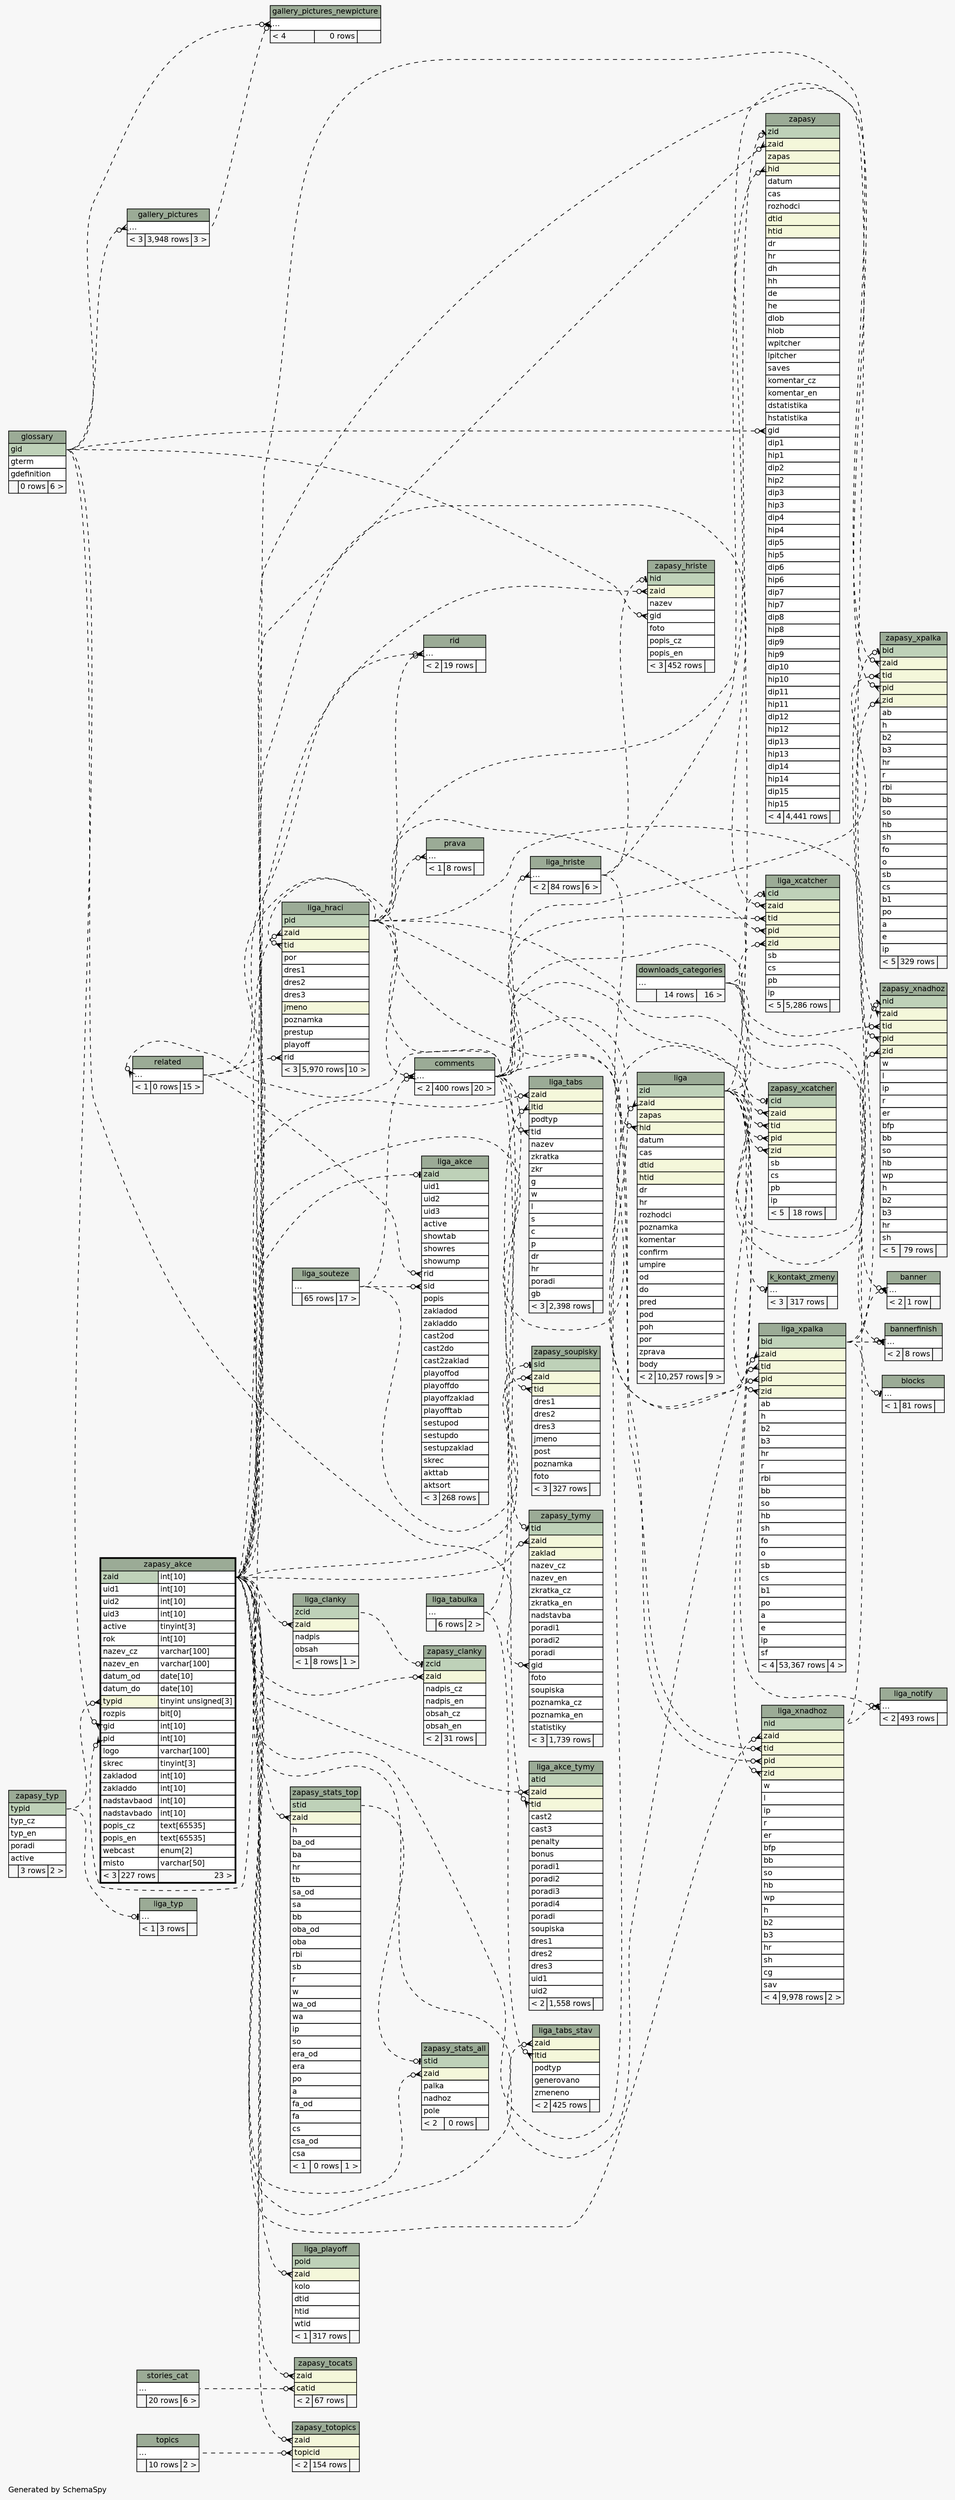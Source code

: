 // dot 2.38.0 on Mac OS X 10.9.4
// SchemaSpy rev 590
digraph "impliedTwoDegreesRelationshipsDiagram" {
  graph [
    rankdir="RL"
    bgcolor="#f7f7f7"
    label="\nGenerated by SchemaSpy"
    labeljust="l"
    nodesep="0.18"
    ranksep="0.46"
    fontname="Helvetica"
    fontsize="11"
  ];
  node [
    fontname="Helvetica"
    fontsize="11"
    shape="plaintext"
  ];
  edge [
    arrowsize="0.8"
  ];
  "banner":"elipses":w -> "liga_xpalka":"bid":e [arrowhead=none dir=back arrowtail=teeodot style=dashed];
  "banner":"elipses":w -> "downloads_categories":"elipses":e [arrowhead=none dir=back arrowtail=crowodot style=dashed];
  "bannerfinish":"elipses":w -> "liga_xpalka":"bid":e [arrowhead=none dir=back arrowtail=teeodot style=dashed];
  "bannerfinish":"elipses":w -> "downloads_categories":"elipses":e [arrowhead=none dir=back arrowtail=crowodot style=dashed];
  "blocks":"elipses":w -> "liga_xpalka":"bid":e [arrowhead=none dir=back arrowtail=teeodot style=dashed];
  "comments":"elipses":w -> "liga_hraci":"pid":e [arrowhead=none dir=back arrowtail=crowodot style=dashed];
  "comments":"elipses":w -> "liga_souteze":"elipses":e [arrowhead=none dir=back arrowtail=crowodot style=dashed];
  "gallery_pictures":"elipses":w -> "glossary":"gid":e [arrowhead=none dir=back arrowtail=crowodot style=dashed];
  "gallery_pictures_newpicture":"elipses":w -> "glossary":"gid":e [arrowhead=none dir=back arrowtail=crowodot style=dashed];
  "gallery_pictures_newpicture":"elipses":w -> "gallery_pictures":"elipses":e [arrowhead=none dir=back arrowtail=teeodot style=dashed];
  "k_kontakt_zmeny":"elipses":w -> "liga":"zid":e [arrowhead=none dir=back arrowtail=teeodot style=dashed];
  "liga":"hid":w -> "liga_hriste":"elipses":e [arrowhead=none dir=back arrowtail=crowodot style=dashed];
  "liga":"zaid":w -> "zapasy_akce":"zaid.type":e [arrowhead=none dir=back arrowtail=crowodot style=dashed];
  "liga_akce":"rid":w -> "related":"elipses":e [arrowhead=none dir=back arrowtail=crowodot style=dashed];
  "liga_akce":"sid":w -> "liga_souteze":"elipses":e [arrowhead=none dir=back arrowtail=crowodot style=dashed];
  "liga_akce":"zaid":w -> "zapasy_akce":"zaid.type":e [arrowhead=none dir=back arrowtail=teeodot style=dashed];
  "liga_akce_tymy":"tid":w -> "comments":"elipses":e [arrowhead=none dir=back arrowtail=crowodot style=dashed];
  "liga_akce_tymy":"zaid":w -> "zapasy_akce":"zaid.type":e [arrowhead=none dir=back arrowtail=crowodot style=dashed];
  "liga_clanky":"zaid":w -> "zapasy_akce":"zaid.type":e [arrowhead=none dir=back arrowtail=crowodot style=dashed];
  "liga_hraci":"rid":w -> "related":"elipses":e [arrowhead=none dir=back arrowtail=crowodot style=dashed];
  "liga_hraci":"tid":w -> "comments":"elipses":e [arrowhead=none dir=back arrowtail=crowodot style=dashed];
  "liga_hraci":"zaid":w -> "zapasy_akce":"zaid.type":e [arrowhead=none dir=back arrowtail=crowodot style=dashed];
  "liga_hriste":"elipses":w -> "comments":"elipses":e [arrowhead=none dir=back arrowtail=crowodot style=dashed];
  "liga_notify":"elipses":w -> "liga_xnadhoz":"nid":e [arrowhead=none dir=back arrowtail=teeodot style=dashed];
  "liga_notify":"elipses":w -> "liga":"zid":e [arrowhead=none dir=back arrowtail=crowodot style=dashed];
  "liga_playoff":"zaid":w -> "zapasy_akce":"zaid.type":e [arrowhead=none dir=back arrowtail=crowodot style=dashed];
  "liga_tabs":"ltid":w -> "liga_tabulka":"elipses":e [arrowhead=none dir=back arrowtail=crowodot style=dashed];
  "liga_tabs":"tid":w -> "comments":"elipses":e [arrowhead=none dir=back arrowtail=crowodot style=dashed];
  "liga_tabs":"zaid":w -> "zapasy_akce":"zaid.type":e [arrowhead=none dir=back arrowtail=crowodot style=dashed];
  "liga_tabs_stav":"ltid":w -> "liga_tabulka":"elipses":e [arrowhead=none dir=back arrowtail=crowodot style=dashed];
  "liga_tabs_stav":"zaid":w -> "zapasy_akce":"zaid.type":e [arrowhead=none dir=back arrowtail=crowodot style=dashed];
  "liga_typ":"elipses":w -> "zapasy_typ":"typid":e [arrowhead=none dir=back arrowtail=teeodot style=dashed];
  "liga_xcatcher":"cid":w -> "downloads_categories":"elipses":e [arrowhead=none dir=back arrowtail=teeodot style=dashed];
  "liga_xcatcher":"pid":w -> "liga_hraci":"pid":e [arrowhead=none dir=back arrowtail=crowodot style=dashed];
  "liga_xcatcher":"tid":w -> "comments":"elipses":e [arrowhead=none dir=back arrowtail=crowodot style=dashed];
  "liga_xcatcher":"zaid":w -> "zapasy_akce":"zaid.type":e [arrowhead=none dir=back arrowtail=crowodot style=dashed];
  "liga_xcatcher":"zid":w -> "liga":"zid":e [arrowhead=none dir=back arrowtail=crowodot style=dashed];
  "liga_xnadhoz":"pid":w -> "liga_hraci":"pid":e [arrowhead=none dir=back arrowtail=crowodot style=dashed];
  "liga_xnadhoz":"tid":w -> "comments":"elipses":e [arrowhead=none dir=back arrowtail=crowodot style=dashed];
  "liga_xnadhoz":"zaid":w -> "zapasy_akce":"zaid.type":e [arrowhead=none dir=back arrowtail=crowodot style=dashed];
  "liga_xnadhoz":"zid":w -> "liga":"zid":e [arrowhead=none dir=back arrowtail=crowodot style=dashed];
  "liga_xpalka":"pid":w -> "liga_hraci":"pid":e [arrowhead=none dir=back arrowtail=crowodot style=dashed];
  "liga_xpalka":"tid":w -> "comments":"elipses":e [arrowhead=none dir=back arrowtail=crowodot style=dashed];
  "liga_xpalka":"zaid":w -> "zapasy_akce":"zaid.type":e [arrowhead=none dir=back arrowtail=crowodot style=dashed];
  "liga_xpalka":"zid":w -> "liga":"zid":e [arrowhead=none dir=back arrowtail=crowodot style=dashed];
  "prava":"elipses":w -> "liga_hraci":"pid":e [arrowhead=none dir=back arrowtail=crowodot style=dashed];
  "related":"elipses":w -> "comments":"elipses":e [arrowhead=none dir=back arrowtail=crowodot style=dashed];
  "rid":"elipses":w -> "liga_hraci":"pid":e [arrowhead=none dir=back arrowtail=crowodot style=dashed];
  "rid":"elipses":w -> "related":"elipses":e [arrowhead=none dir=back arrowtail=crowodot style=dashed];
  "zapasy":"gid":w -> "glossary":"gid":e [arrowhead=none dir=back arrowtail=crowodot style=dashed];
  "zapasy":"hid":w -> "liga_hriste":"elipses":e [arrowhead=none dir=back arrowtail=crowodot style=dashed];
  "zapasy":"zaid":w -> "zapasy_akce":"zaid.type":e [arrowhead=none dir=back arrowtail=crowodot style=dashed];
  "zapasy":"zid":w -> "liga":"zid":e [arrowhead=none dir=back arrowtail=teeodot style=dashed];
  "zapasy_akce":"gid":w -> "glossary":"gid":e [arrowhead=none dir=back arrowtail=crowodot style=dashed];
  "zapasy_akce":"pid":w -> "liga_hraci":"pid":e [arrowhead=none dir=back arrowtail=crowodot style=dashed];
  "zapasy_akce":"typid":w -> "zapasy_typ":"typid":e [arrowhead=none dir=back arrowtail=crowodot style=dashed];
  "zapasy_clanky":"zaid":w -> "zapasy_akce":"zaid.type":e [arrowhead=none dir=back arrowtail=crowodot style=dashed];
  "zapasy_clanky":"zcid":w -> "liga_clanky":"zcid":e [arrowhead=none dir=back arrowtail=teeodot style=dashed];
  "zapasy_hriste":"gid":w -> "glossary":"gid":e [arrowhead=none dir=back arrowtail=crowodot style=dashed];
  "zapasy_hriste":"hid":w -> "liga_hriste":"elipses":e [arrowhead=none dir=back arrowtail=teeodot style=dashed];
  "zapasy_hriste":"zaid":w -> "zapasy_akce":"zaid.type":e [arrowhead=none dir=back arrowtail=crowodot style=dashed];
  "zapasy_soupisky":"sid":w -> "liga_souteze":"elipses":e [arrowhead=none dir=back arrowtail=teeodot style=dashed];
  "zapasy_soupisky":"tid":w -> "comments":"elipses":e [arrowhead=none dir=back arrowtail=crowodot style=dashed];
  "zapasy_soupisky":"zaid":w -> "zapasy_akce":"zaid.type":e [arrowhead=none dir=back arrowtail=crowodot style=dashed];
  "zapasy_stats_all":"stid":w -> "zapasy_stats_top":"stid":e [arrowhead=none dir=back arrowtail=teeodot style=dashed];
  "zapasy_stats_all":"zaid":w -> "zapasy_akce":"zaid.type":e [arrowhead=none dir=back arrowtail=crowodot style=dashed];
  "zapasy_stats_top":"zaid":w -> "zapasy_akce":"zaid.type":e [arrowhead=none dir=back arrowtail=crowodot style=dashed];
  "zapasy_tocats":"catid":w -> "stories_cat":"elipses":e [arrowhead=none dir=back arrowtail=crowodot style=dashed];
  "zapasy_tocats":"zaid":w -> "zapasy_akce":"zaid.type":e [arrowhead=none dir=back arrowtail=crowodot style=dashed];
  "zapasy_totopics":"topicid":w -> "topics":"elipses":e [arrowhead=none dir=back arrowtail=crowodot style=dashed];
  "zapasy_totopics":"zaid":w -> "zapasy_akce":"zaid.type":e [arrowhead=none dir=back arrowtail=crowodot style=dashed];
  "zapasy_tymy":"gid":w -> "glossary":"gid":e [arrowhead=none dir=back arrowtail=crowodot style=dashed];
  "zapasy_tymy":"tid":w -> "comments":"elipses":e [arrowhead=none dir=back arrowtail=teeodot style=dashed];
  "zapasy_tymy":"zaid":w -> "zapasy_akce":"zaid.type":e [arrowhead=none dir=back arrowtail=crowodot style=dashed];
  "zapasy_xcatcher":"cid":w -> "downloads_categories":"elipses":e [arrowhead=none dir=back arrowtail=teeodot style=dashed];
  "zapasy_xcatcher":"pid":w -> "liga_hraci":"pid":e [arrowhead=none dir=back arrowtail=crowodot style=dashed];
  "zapasy_xcatcher":"tid":w -> "comments":"elipses":e [arrowhead=none dir=back arrowtail=crowodot style=dashed];
  "zapasy_xcatcher":"zaid":w -> "zapasy_akce":"zaid.type":e [arrowhead=none dir=back arrowtail=crowodot style=dashed];
  "zapasy_xcatcher":"zid":w -> "liga":"zid":e [arrowhead=none dir=back arrowtail=crowodot style=dashed];
  "zapasy_xnadhoz":"nid":w -> "liga_xnadhoz":"nid":e [arrowhead=none dir=back arrowtail=teeodot style=dashed];
  "zapasy_xnadhoz":"pid":w -> "liga_hraci":"pid":e [arrowhead=none dir=back arrowtail=crowodot style=dashed];
  "zapasy_xnadhoz":"tid":w -> "comments":"elipses":e [arrowhead=none dir=back arrowtail=crowodot style=dashed];
  "zapasy_xnadhoz":"zaid":w -> "zapasy_akce":"zaid.type":e [arrowhead=none dir=back arrowtail=crowodot style=dashed];
  "zapasy_xnadhoz":"zid":w -> "liga":"zid":e [arrowhead=none dir=back arrowtail=crowodot style=dashed];
  "zapasy_xpalka":"bid":w -> "liga_xpalka":"bid":e [arrowhead=none dir=back arrowtail=teeodot style=dashed];
  "zapasy_xpalka":"pid":w -> "liga_hraci":"pid":e [arrowhead=none dir=back arrowtail=crowodot style=dashed];
  "zapasy_xpalka":"tid":w -> "comments":"elipses":e [arrowhead=none dir=back arrowtail=crowodot style=dashed];
  "zapasy_xpalka":"zaid":w -> "zapasy_akce":"zaid.type":e [arrowhead=none dir=back arrowtail=crowodot style=dashed];
  "zapasy_xpalka":"zid":w -> "liga":"zid":e [arrowhead=none dir=back arrowtail=crowodot style=dashed];
  "banner" [
    label=<
    <TABLE BORDER="0" CELLBORDER="1" CELLSPACING="0" BGCOLOR="#ffffff">
      <TR><TD COLSPAN="3" BGCOLOR="#9bab96" ALIGN="CENTER">banner</TD></TR>
      <TR><TD PORT="elipses" COLSPAN="3" ALIGN="LEFT">...</TD></TR>
      <TR><TD ALIGN="LEFT" BGCOLOR="#f7f7f7">&lt; 2</TD><TD ALIGN="RIGHT" BGCOLOR="#f7f7f7">1 row</TD><TD ALIGN="RIGHT" BGCOLOR="#f7f7f7">  </TD></TR>
    </TABLE>>
    URL="banner.html"
    tooltip="banner"
  ];
  "bannerfinish" [
    label=<
    <TABLE BORDER="0" CELLBORDER="1" CELLSPACING="0" BGCOLOR="#ffffff">
      <TR><TD COLSPAN="3" BGCOLOR="#9bab96" ALIGN="CENTER">bannerfinish</TD></TR>
      <TR><TD PORT="elipses" COLSPAN="3" ALIGN="LEFT">...</TD></TR>
      <TR><TD ALIGN="LEFT" BGCOLOR="#f7f7f7">&lt; 2</TD><TD ALIGN="RIGHT" BGCOLOR="#f7f7f7">8 rows</TD><TD ALIGN="RIGHT" BGCOLOR="#f7f7f7">  </TD></TR>
    </TABLE>>
    URL="bannerfinish.html"
    tooltip="bannerfinish"
  ];
  "blocks" [
    label=<
    <TABLE BORDER="0" CELLBORDER="1" CELLSPACING="0" BGCOLOR="#ffffff">
      <TR><TD COLSPAN="3" BGCOLOR="#9bab96" ALIGN="CENTER">blocks</TD></TR>
      <TR><TD PORT="elipses" COLSPAN="3" ALIGN="LEFT">...</TD></TR>
      <TR><TD ALIGN="LEFT" BGCOLOR="#f7f7f7">&lt; 1</TD><TD ALIGN="RIGHT" BGCOLOR="#f7f7f7">81 rows</TD><TD ALIGN="RIGHT" BGCOLOR="#f7f7f7">  </TD></TR>
    </TABLE>>
    URL="blocks.html"
    tooltip="blocks"
  ];
  "comments" [
    label=<
    <TABLE BORDER="0" CELLBORDER="1" CELLSPACING="0" BGCOLOR="#ffffff">
      <TR><TD COLSPAN="3" BGCOLOR="#9bab96" ALIGN="CENTER">comments</TD></TR>
      <TR><TD PORT="elipses" COLSPAN="3" ALIGN="LEFT">...</TD></TR>
      <TR><TD ALIGN="LEFT" BGCOLOR="#f7f7f7">&lt; 2</TD><TD ALIGN="RIGHT" BGCOLOR="#f7f7f7">400 rows</TD><TD ALIGN="RIGHT" BGCOLOR="#f7f7f7">20 &gt;</TD></TR>
    </TABLE>>
    URL="comments.html"
    tooltip="comments"
  ];
  "downloads_categories" [
    label=<
    <TABLE BORDER="0" CELLBORDER="1" CELLSPACING="0" BGCOLOR="#ffffff">
      <TR><TD COLSPAN="3" BGCOLOR="#9bab96" ALIGN="CENTER">downloads_categories</TD></TR>
      <TR><TD PORT="elipses" COLSPAN="3" ALIGN="LEFT">...</TD></TR>
      <TR><TD ALIGN="LEFT" BGCOLOR="#f7f7f7">  </TD><TD ALIGN="RIGHT" BGCOLOR="#f7f7f7">14 rows</TD><TD ALIGN="RIGHT" BGCOLOR="#f7f7f7">16 &gt;</TD></TR>
    </TABLE>>
    URL="downloads_categories.html"
    tooltip="downloads_categories"
  ];
  "gallery_pictures" [
    label=<
    <TABLE BORDER="0" CELLBORDER="1" CELLSPACING="0" BGCOLOR="#ffffff">
      <TR><TD COLSPAN="3" BGCOLOR="#9bab96" ALIGN="CENTER">gallery_pictures</TD></TR>
      <TR><TD PORT="elipses" COLSPAN="3" ALIGN="LEFT">...</TD></TR>
      <TR><TD ALIGN="LEFT" BGCOLOR="#f7f7f7">&lt; 3</TD><TD ALIGN="RIGHT" BGCOLOR="#f7f7f7">3,948 rows</TD><TD ALIGN="RIGHT" BGCOLOR="#f7f7f7">3 &gt;</TD></TR>
    </TABLE>>
    URL="gallery_pictures.html"
    tooltip="gallery_pictures"
  ];
  "gallery_pictures_newpicture" [
    label=<
    <TABLE BORDER="0" CELLBORDER="1" CELLSPACING="0" BGCOLOR="#ffffff">
      <TR><TD COLSPAN="3" BGCOLOR="#9bab96" ALIGN="CENTER">gallery_pictures_newpicture</TD></TR>
      <TR><TD PORT="elipses" COLSPAN="3" ALIGN="LEFT">...</TD></TR>
      <TR><TD ALIGN="LEFT" BGCOLOR="#f7f7f7">&lt; 4</TD><TD ALIGN="RIGHT" BGCOLOR="#f7f7f7">0 rows</TD><TD ALIGN="RIGHT" BGCOLOR="#f7f7f7">  </TD></TR>
    </TABLE>>
    URL="gallery_pictures_newpicture.html"
    tooltip="gallery_pictures_newpicture"
  ];
  "glossary" [
    label=<
    <TABLE BORDER="0" CELLBORDER="1" CELLSPACING="0" BGCOLOR="#ffffff">
      <TR><TD COLSPAN="3" BGCOLOR="#9bab96" ALIGN="CENTER">glossary</TD></TR>
      <TR><TD PORT="gid" COLSPAN="3" BGCOLOR="#bed1b8" ALIGN="LEFT">gid</TD></TR>
      <TR><TD PORT="gterm" COLSPAN="3" ALIGN="LEFT">gterm</TD></TR>
      <TR><TD PORT="gdefinition" COLSPAN="3" ALIGN="LEFT">gdefinition</TD></TR>
      <TR><TD ALIGN="LEFT" BGCOLOR="#f7f7f7">  </TD><TD ALIGN="RIGHT" BGCOLOR="#f7f7f7">0 rows</TD><TD ALIGN="RIGHT" BGCOLOR="#f7f7f7">6 &gt;</TD></TR>
    </TABLE>>
    URL="glossary.html"
    tooltip="glossary"
  ];
  "k_kontakt_zmeny" [
    label=<
    <TABLE BORDER="0" CELLBORDER="1" CELLSPACING="0" BGCOLOR="#ffffff">
      <TR><TD COLSPAN="3" BGCOLOR="#9bab96" ALIGN="CENTER">k_kontakt_zmeny</TD></TR>
      <TR><TD PORT="elipses" COLSPAN="3" ALIGN="LEFT">...</TD></TR>
      <TR><TD ALIGN="LEFT" BGCOLOR="#f7f7f7">&lt; 3</TD><TD ALIGN="RIGHT" BGCOLOR="#f7f7f7">317 rows</TD><TD ALIGN="RIGHT" BGCOLOR="#f7f7f7">  </TD></TR>
    </TABLE>>
    URL="k_kontakt_zmeny.html"
    tooltip="k_kontakt_zmeny"
  ];
  "liga" [
    label=<
    <TABLE BORDER="0" CELLBORDER="1" CELLSPACING="0" BGCOLOR="#ffffff">
      <TR><TD COLSPAN="3" BGCOLOR="#9bab96" ALIGN="CENTER">liga</TD></TR>
      <TR><TD PORT="zid" COLSPAN="3" BGCOLOR="#bed1b8" ALIGN="LEFT">zid</TD></TR>
      <TR><TD PORT="zaid" COLSPAN="3" BGCOLOR="#f4f7da" ALIGN="LEFT">zaid</TD></TR>
      <TR><TD PORT="zapas" COLSPAN="3" BGCOLOR="#f4f7da" ALIGN="LEFT">zapas</TD></TR>
      <TR><TD PORT="hid" COLSPAN="3" BGCOLOR="#f4f7da" ALIGN="LEFT">hid</TD></TR>
      <TR><TD PORT="datum" COLSPAN="3" ALIGN="LEFT">datum</TD></TR>
      <TR><TD PORT="cas" COLSPAN="3" ALIGN="LEFT">cas</TD></TR>
      <TR><TD PORT="dtid" COLSPAN="3" BGCOLOR="#f4f7da" ALIGN="LEFT">dtid</TD></TR>
      <TR><TD PORT="htid" COLSPAN="3" BGCOLOR="#f4f7da" ALIGN="LEFT">htid</TD></TR>
      <TR><TD PORT="dr" COLSPAN="3" ALIGN="LEFT">dr</TD></TR>
      <TR><TD PORT="hr" COLSPAN="3" ALIGN="LEFT">hr</TD></TR>
      <TR><TD PORT="rozhodci" COLSPAN="3" ALIGN="LEFT">rozhodci</TD></TR>
      <TR><TD PORT="poznamka" COLSPAN="3" ALIGN="LEFT">poznamka</TD></TR>
      <TR><TD PORT="komentar" COLSPAN="3" ALIGN="LEFT">komentar</TD></TR>
      <TR><TD PORT="confirm" COLSPAN="3" ALIGN="LEFT">confirm</TD></TR>
      <TR><TD PORT="umpire" COLSPAN="3" ALIGN="LEFT">umpire</TD></TR>
      <TR><TD PORT="od" COLSPAN="3" ALIGN="LEFT">od</TD></TR>
      <TR><TD PORT="do" COLSPAN="3" ALIGN="LEFT">do</TD></TR>
      <TR><TD PORT="pred" COLSPAN="3" ALIGN="LEFT">pred</TD></TR>
      <TR><TD PORT="pod" COLSPAN="3" ALIGN="LEFT">pod</TD></TR>
      <TR><TD PORT="poh" COLSPAN="3" ALIGN="LEFT">poh</TD></TR>
      <TR><TD PORT="por" COLSPAN="3" ALIGN="LEFT">por</TD></TR>
      <TR><TD PORT="zprava" COLSPAN="3" ALIGN="LEFT">zprava</TD></TR>
      <TR><TD PORT="body" COLSPAN="3" ALIGN="LEFT">body</TD></TR>
      <TR><TD ALIGN="LEFT" BGCOLOR="#f7f7f7">&lt; 2</TD><TD ALIGN="RIGHT" BGCOLOR="#f7f7f7">10,257 rows</TD><TD ALIGN="RIGHT" BGCOLOR="#f7f7f7">9 &gt;</TD></TR>
    </TABLE>>
    URL="liga.html"
    tooltip="liga"
  ];
  "liga_akce" [
    label=<
    <TABLE BORDER="0" CELLBORDER="1" CELLSPACING="0" BGCOLOR="#ffffff">
      <TR><TD COLSPAN="3" BGCOLOR="#9bab96" ALIGN="CENTER">liga_akce</TD></TR>
      <TR><TD PORT="zaid" COLSPAN="3" BGCOLOR="#bed1b8" ALIGN="LEFT">zaid</TD></TR>
      <TR><TD PORT="uid1" COLSPAN="3" ALIGN="LEFT">uid1</TD></TR>
      <TR><TD PORT="uid2" COLSPAN="3" ALIGN="LEFT">uid2</TD></TR>
      <TR><TD PORT="uid3" COLSPAN="3" ALIGN="LEFT">uid3</TD></TR>
      <TR><TD PORT="active" COLSPAN="3" ALIGN="LEFT">active</TD></TR>
      <TR><TD PORT="showtab" COLSPAN="3" ALIGN="LEFT">showtab</TD></TR>
      <TR><TD PORT="showres" COLSPAN="3" ALIGN="LEFT">showres</TD></TR>
      <TR><TD PORT="showump" COLSPAN="3" ALIGN="LEFT">showump</TD></TR>
      <TR><TD PORT="rid" COLSPAN="3" ALIGN="LEFT">rid</TD></TR>
      <TR><TD PORT="sid" COLSPAN="3" ALIGN="LEFT">sid</TD></TR>
      <TR><TD PORT="popis" COLSPAN="3" ALIGN="LEFT">popis</TD></TR>
      <TR><TD PORT="zakladod" COLSPAN="3" ALIGN="LEFT">zakladod</TD></TR>
      <TR><TD PORT="zakladdo" COLSPAN="3" ALIGN="LEFT">zakladdo</TD></TR>
      <TR><TD PORT="cast2od" COLSPAN="3" ALIGN="LEFT">cast2od</TD></TR>
      <TR><TD PORT="cast2do" COLSPAN="3" ALIGN="LEFT">cast2do</TD></TR>
      <TR><TD PORT="cast2zaklad" COLSPAN="3" ALIGN="LEFT">cast2zaklad</TD></TR>
      <TR><TD PORT="playoffod" COLSPAN="3" ALIGN="LEFT">playoffod</TD></TR>
      <TR><TD PORT="playoffdo" COLSPAN="3" ALIGN="LEFT">playoffdo</TD></TR>
      <TR><TD PORT="playoffzaklad" COLSPAN="3" ALIGN="LEFT">playoffzaklad</TD></TR>
      <TR><TD PORT="playofftab" COLSPAN="3" ALIGN="LEFT">playofftab</TD></TR>
      <TR><TD PORT="sestupod" COLSPAN="3" ALIGN="LEFT">sestupod</TD></TR>
      <TR><TD PORT="sestupdo" COLSPAN="3" ALIGN="LEFT">sestupdo</TD></TR>
      <TR><TD PORT="sestupzaklad" COLSPAN="3" ALIGN="LEFT">sestupzaklad</TD></TR>
      <TR><TD PORT="skrec" COLSPAN="3" ALIGN="LEFT">skrec</TD></TR>
      <TR><TD PORT="akttab" COLSPAN="3" ALIGN="LEFT">akttab</TD></TR>
      <TR><TD PORT="aktsort" COLSPAN="3" ALIGN="LEFT">aktsort</TD></TR>
      <TR><TD ALIGN="LEFT" BGCOLOR="#f7f7f7">&lt; 3</TD><TD ALIGN="RIGHT" BGCOLOR="#f7f7f7">268 rows</TD><TD ALIGN="RIGHT" BGCOLOR="#f7f7f7">  </TD></TR>
    </TABLE>>
    URL="liga_akce.html"
    tooltip="liga_akce"
  ];
  "liga_akce_tymy" [
    label=<
    <TABLE BORDER="0" CELLBORDER="1" CELLSPACING="0" BGCOLOR="#ffffff">
      <TR><TD COLSPAN="3" BGCOLOR="#9bab96" ALIGN="CENTER">liga_akce_tymy</TD></TR>
      <TR><TD PORT="atid" COLSPAN="3" BGCOLOR="#bed1b8" ALIGN="LEFT">atid</TD></TR>
      <TR><TD PORT="zaid" COLSPAN="3" BGCOLOR="#f4f7da" ALIGN="LEFT">zaid</TD></TR>
      <TR><TD PORT="tid" COLSPAN="3" BGCOLOR="#f4f7da" ALIGN="LEFT">tid</TD></TR>
      <TR><TD PORT="cast2" COLSPAN="3" ALIGN="LEFT">cast2</TD></TR>
      <TR><TD PORT="cast3" COLSPAN="3" ALIGN="LEFT">cast3</TD></TR>
      <TR><TD PORT="penalty" COLSPAN="3" ALIGN="LEFT">penalty</TD></TR>
      <TR><TD PORT="bonus" COLSPAN="3" ALIGN="LEFT">bonus</TD></TR>
      <TR><TD PORT="poradi1" COLSPAN="3" ALIGN="LEFT">poradi1</TD></TR>
      <TR><TD PORT="poradi2" COLSPAN="3" ALIGN="LEFT">poradi2</TD></TR>
      <TR><TD PORT="poradi3" COLSPAN="3" ALIGN="LEFT">poradi3</TD></TR>
      <TR><TD PORT="poradi4" COLSPAN="3" ALIGN="LEFT">poradi4</TD></TR>
      <TR><TD PORT="poradi" COLSPAN="3" ALIGN="LEFT">poradi</TD></TR>
      <TR><TD PORT="soupiska" COLSPAN="3" ALIGN="LEFT">soupiska</TD></TR>
      <TR><TD PORT="dres1" COLSPAN="3" ALIGN="LEFT">dres1</TD></TR>
      <TR><TD PORT="dres2" COLSPAN="3" ALIGN="LEFT">dres2</TD></TR>
      <TR><TD PORT="dres3" COLSPAN="3" ALIGN="LEFT">dres3</TD></TR>
      <TR><TD PORT="uid1" COLSPAN="3" ALIGN="LEFT">uid1</TD></TR>
      <TR><TD PORT="uid2" COLSPAN="3" ALIGN="LEFT">uid2</TD></TR>
      <TR><TD ALIGN="LEFT" BGCOLOR="#f7f7f7">&lt; 2</TD><TD ALIGN="RIGHT" BGCOLOR="#f7f7f7">1,558 rows</TD><TD ALIGN="RIGHT" BGCOLOR="#f7f7f7">  </TD></TR>
    </TABLE>>
    URL="liga_akce_tymy.html"
    tooltip="liga_akce_tymy"
  ];
  "liga_clanky" [
    label=<
    <TABLE BORDER="0" CELLBORDER="1" CELLSPACING="0" BGCOLOR="#ffffff">
      <TR><TD COLSPAN="3" BGCOLOR="#9bab96" ALIGN="CENTER">liga_clanky</TD></TR>
      <TR><TD PORT="zcid" COLSPAN="3" BGCOLOR="#bed1b8" ALIGN="LEFT">zcid</TD></TR>
      <TR><TD PORT="zaid" COLSPAN="3" BGCOLOR="#f4f7da" ALIGN="LEFT">zaid</TD></TR>
      <TR><TD PORT="nadpis" COLSPAN="3" ALIGN="LEFT">nadpis</TD></TR>
      <TR><TD PORT="obsah" COLSPAN="3" ALIGN="LEFT">obsah</TD></TR>
      <TR><TD ALIGN="LEFT" BGCOLOR="#f7f7f7">&lt; 1</TD><TD ALIGN="RIGHT" BGCOLOR="#f7f7f7">8 rows</TD><TD ALIGN="RIGHT" BGCOLOR="#f7f7f7">1 &gt;</TD></TR>
    </TABLE>>
    URL="liga_clanky.html"
    tooltip="liga_clanky"
  ];
  "liga_hraci" [
    label=<
    <TABLE BORDER="0" CELLBORDER="1" CELLSPACING="0" BGCOLOR="#ffffff">
      <TR><TD COLSPAN="3" BGCOLOR="#9bab96" ALIGN="CENTER">liga_hraci</TD></TR>
      <TR><TD PORT="pid" COLSPAN="3" BGCOLOR="#bed1b8" ALIGN="LEFT">pid</TD></TR>
      <TR><TD PORT="zaid" COLSPAN="3" BGCOLOR="#f4f7da" ALIGN="LEFT">zaid</TD></TR>
      <TR><TD PORT="tid" COLSPAN="3" BGCOLOR="#f4f7da" ALIGN="LEFT">tid</TD></TR>
      <TR><TD PORT="por" COLSPAN="3" ALIGN="LEFT">por</TD></TR>
      <TR><TD PORT="dres1" COLSPAN="3" ALIGN="LEFT">dres1</TD></TR>
      <TR><TD PORT="dres2" COLSPAN="3" ALIGN="LEFT">dres2</TD></TR>
      <TR><TD PORT="dres3" COLSPAN="3" ALIGN="LEFT">dres3</TD></TR>
      <TR><TD PORT="jmeno" COLSPAN="3" BGCOLOR="#f4f7da" ALIGN="LEFT">jmeno</TD></TR>
      <TR><TD PORT="poznamka" COLSPAN="3" ALIGN="LEFT">poznamka</TD></TR>
      <TR><TD PORT="prestup" COLSPAN="3" ALIGN="LEFT">prestup</TD></TR>
      <TR><TD PORT="playoff" COLSPAN="3" ALIGN="LEFT">playoff</TD></TR>
      <TR><TD PORT="rid" COLSPAN="3" ALIGN="LEFT">rid</TD></TR>
      <TR><TD ALIGN="LEFT" BGCOLOR="#f7f7f7">&lt; 3</TD><TD ALIGN="RIGHT" BGCOLOR="#f7f7f7">5,970 rows</TD><TD ALIGN="RIGHT" BGCOLOR="#f7f7f7">10 &gt;</TD></TR>
    </TABLE>>
    URL="liga_hraci.html"
    tooltip="liga_hraci"
  ];
  "liga_hriste" [
    label=<
    <TABLE BORDER="0" CELLBORDER="1" CELLSPACING="0" BGCOLOR="#ffffff">
      <TR><TD COLSPAN="3" BGCOLOR="#9bab96" ALIGN="CENTER">liga_hriste</TD></TR>
      <TR><TD PORT="elipses" COLSPAN="3" ALIGN="LEFT">...</TD></TR>
      <TR><TD ALIGN="LEFT" BGCOLOR="#f7f7f7">&lt; 2</TD><TD ALIGN="RIGHT" BGCOLOR="#f7f7f7">84 rows</TD><TD ALIGN="RIGHT" BGCOLOR="#f7f7f7">6 &gt;</TD></TR>
    </TABLE>>
    URL="liga_hriste.html"
    tooltip="liga_hriste"
  ];
  "liga_notify" [
    label=<
    <TABLE BORDER="0" CELLBORDER="1" CELLSPACING="0" BGCOLOR="#ffffff">
      <TR><TD COLSPAN="3" BGCOLOR="#9bab96" ALIGN="CENTER">liga_notify</TD></TR>
      <TR><TD PORT="elipses" COLSPAN="3" ALIGN="LEFT">...</TD></TR>
      <TR><TD ALIGN="LEFT" BGCOLOR="#f7f7f7">&lt; 2</TD><TD ALIGN="RIGHT" BGCOLOR="#f7f7f7">493 rows</TD><TD ALIGN="RIGHT" BGCOLOR="#f7f7f7">  </TD></TR>
    </TABLE>>
    URL="liga_notify.html"
    tooltip="liga_notify"
  ];
  "liga_playoff" [
    label=<
    <TABLE BORDER="0" CELLBORDER="1" CELLSPACING="0" BGCOLOR="#ffffff">
      <TR><TD COLSPAN="3" BGCOLOR="#9bab96" ALIGN="CENTER">liga_playoff</TD></TR>
      <TR><TD PORT="poid" COLSPAN="3" BGCOLOR="#bed1b8" ALIGN="LEFT">poid</TD></TR>
      <TR><TD PORT="zaid" COLSPAN="3" BGCOLOR="#f4f7da" ALIGN="LEFT">zaid</TD></TR>
      <TR><TD PORT="kolo" COLSPAN="3" ALIGN="LEFT">kolo</TD></TR>
      <TR><TD PORT="dtid" COLSPAN="3" ALIGN="LEFT">dtid</TD></TR>
      <TR><TD PORT="htid" COLSPAN="3" ALIGN="LEFT">htid</TD></TR>
      <TR><TD PORT="wtid" COLSPAN="3" ALIGN="LEFT">wtid</TD></TR>
      <TR><TD ALIGN="LEFT" BGCOLOR="#f7f7f7">&lt; 1</TD><TD ALIGN="RIGHT" BGCOLOR="#f7f7f7">317 rows</TD><TD ALIGN="RIGHT" BGCOLOR="#f7f7f7">  </TD></TR>
    </TABLE>>
    URL="liga_playoff.html"
    tooltip="liga_playoff"
  ];
  "liga_souteze" [
    label=<
    <TABLE BORDER="0" CELLBORDER="1" CELLSPACING="0" BGCOLOR="#ffffff">
      <TR><TD COLSPAN="3" BGCOLOR="#9bab96" ALIGN="CENTER">liga_souteze</TD></TR>
      <TR><TD PORT="elipses" COLSPAN="3" ALIGN="LEFT">...</TD></TR>
      <TR><TD ALIGN="LEFT" BGCOLOR="#f7f7f7">  </TD><TD ALIGN="RIGHT" BGCOLOR="#f7f7f7">65 rows</TD><TD ALIGN="RIGHT" BGCOLOR="#f7f7f7">17 &gt;</TD></TR>
    </TABLE>>
    URL="liga_souteze.html"
    tooltip="liga_souteze"
  ];
  "liga_tabs" [
    label=<
    <TABLE BORDER="0" CELLBORDER="1" CELLSPACING="0" BGCOLOR="#ffffff">
      <TR><TD COLSPAN="3" BGCOLOR="#9bab96" ALIGN="CENTER">liga_tabs</TD></TR>
      <TR><TD PORT="zaid" COLSPAN="3" BGCOLOR="#f4f7da" ALIGN="LEFT">zaid</TD></TR>
      <TR><TD PORT="ltid" COLSPAN="3" BGCOLOR="#f4f7da" ALIGN="LEFT">ltid</TD></TR>
      <TR><TD PORT="podtyp" COLSPAN="3" ALIGN="LEFT">podtyp</TD></TR>
      <TR><TD PORT="tid" COLSPAN="3" ALIGN="LEFT">tid</TD></TR>
      <TR><TD PORT="nazev" COLSPAN="3" ALIGN="LEFT">nazev</TD></TR>
      <TR><TD PORT="zkratka" COLSPAN="3" ALIGN="LEFT">zkratka</TD></TR>
      <TR><TD PORT="zkr" COLSPAN="3" ALIGN="LEFT">zkr</TD></TR>
      <TR><TD PORT="g" COLSPAN="3" ALIGN="LEFT">g</TD></TR>
      <TR><TD PORT="w" COLSPAN="3" ALIGN="LEFT">w</TD></TR>
      <TR><TD PORT="l" COLSPAN="3" ALIGN="LEFT">l</TD></TR>
      <TR><TD PORT="s" COLSPAN="3" ALIGN="LEFT">s</TD></TR>
      <TR><TD PORT="c" COLSPAN="3" ALIGN="LEFT">c</TD></TR>
      <TR><TD PORT="p" COLSPAN="3" ALIGN="LEFT">p</TD></TR>
      <TR><TD PORT="dr" COLSPAN="3" ALIGN="LEFT">dr</TD></TR>
      <TR><TD PORT="hr" COLSPAN="3" ALIGN="LEFT">hr</TD></TR>
      <TR><TD PORT="poradi" COLSPAN="3" ALIGN="LEFT">poradi</TD></TR>
      <TR><TD PORT="gb" COLSPAN="3" ALIGN="LEFT">gb</TD></TR>
      <TR><TD ALIGN="LEFT" BGCOLOR="#f7f7f7">&lt; 3</TD><TD ALIGN="RIGHT" BGCOLOR="#f7f7f7">2,398 rows</TD><TD ALIGN="RIGHT" BGCOLOR="#f7f7f7">  </TD></TR>
    </TABLE>>
    URL="liga_tabs.html"
    tooltip="liga_tabs"
  ];
  "liga_tabs_stav" [
    label=<
    <TABLE BORDER="0" CELLBORDER="1" CELLSPACING="0" BGCOLOR="#ffffff">
      <TR><TD COLSPAN="3" BGCOLOR="#9bab96" ALIGN="CENTER">liga_tabs_stav</TD></TR>
      <TR><TD PORT="zaid" COLSPAN="3" BGCOLOR="#f4f7da" ALIGN="LEFT">zaid</TD></TR>
      <TR><TD PORT="ltid" COLSPAN="3" BGCOLOR="#f4f7da" ALIGN="LEFT">ltid</TD></TR>
      <TR><TD PORT="podtyp" COLSPAN="3" ALIGN="LEFT">podtyp</TD></TR>
      <TR><TD PORT="generovano" COLSPAN="3" ALIGN="LEFT">generovano</TD></TR>
      <TR><TD PORT="zmeneno" COLSPAN="3" ALIGN="LEFT">zmeneno</TD></TR>
      <TR><TD ALIGN="LEFT" BGCOLOR="#f7f7f7">&lt; 2</TD><TD ALIGN="RIGHT" BGCOLOR="#f7f7f7">425 rows</TD><TD ALIGN="RIGHT" BGCOLOR="#f7f7f7">  </TD></TR>
    </TABLE>>
    URL="liga_tabs_stav.html"
    tooltip="liga_tabs_stav"
  ];
  "liga_tabulka" [
    label=<
    <TABLE BORDER="0" CELLBORDER="1" CELLSPACING="0" BGCOLOR="#ffffff">
      <TR><TD COLSPAN="3" BGCOLOR="#9bab96" ALIGN="CENTER">liga_tabulka</TD></TR>
      <TR><TD PORT="elipses" COLSPAN="3" ALIGN="LEFT">...</TD></TR>
      <TR><TD ALIGN="LEFT" BGCOLOR="#f7f7f7">  </TD><TD ALIGN="RIGHT" BGCOLOR="#f7f7f7">6 rows</TD><TD ALIGN="RIGHT" BGCOLOR="#f7f7f7">2 &gt;</TD></TR>
    </TABLE>>
    URL="liga_tabulka.html"
    tooltip="liga_tabulka"
  ];
  "liga_typ" [
    label=<
    <TABLE BORDER="0" CELLBORDER="1" CELLSPACING="0" BGCOLOR="#ffffff">
      <TR><TD COLSPAN="3" BGCOLOR="#9bab96" ALIGN="CENTER">liga_typ</TD></TR>
      <TR><TD PORT="elipses" COLSPAN="3" ALIGN="LEFT">...</TD></TR>
      <TR><TD ALIGN="LEFT" BGCOLOR="#f7f7f7">&lt; 1</TD><TD ALIGN="RIGHT" BGCOLOR="#f7f7f7">3 rows</TD><TD ALIGN="RIGHT" BGCOLOR="#f7f7f7">  </TD></TR>
    </TABLE>>
    URL="liga_typ.html"
    tooltip="liga_typ"
  ];
  "liga_xcatcher" [
    label=<
    <TABLE BORDER="0" CELLBORDER="1" CELLSPACING="0" BGCOLOR="#ffffff">
      <TR><TD COLSPAN="3" BGCOLOR="#9bab96" ALIGN="CENTER">liga_xcatcher</TD></TR>
      <TR><TD PORT="cid" COLSPAN="3" BGCOLOR="#bed1b8" ALIGN="LEFT">cid</TD></TR>
      <TR><TD PORT="zaid" COLSPAN="3" BGCOLOR="#f4f7da" ALIGN="LEFT">zaid</TD></TR>
      <TR><TD PORT="tid" COLSPAN="3" BGCOLOR="#f4f7da" ALIGN="LEFT">tid</TD></TR>
      <TR><TD PORT="pid" COLSPAN="3" BGCOLOR="#f4f7da" ALIGN="LEFT">pid</TD></TR>
      <TR><TD PORT="zid" COLSPAN="3" BGCOLOR="#f4f7da" ALIGN="LEFT">zid</TD></TR>
      <TR><TD PORT="sb" COLSPAN="3" ALIGN="LEFT">sb</TD></TR>
      <TR><TD PORT="cs" COLSPAN="3" ALIGN="LEFT">cs</TD></TR>
      <TR><TD PORT="pb" COLSPAN="3" ALIGN="LEFT">pb</TD></TR>
      <TR><TD PORT="ip" COLSPAN="3" ALIGN="LEFT">ip</TD></TR>
      <TR><TD ALIGN="LEFT" BGCOLOR="#f7f7f7">&lt; 5</TD><TD ALIGN="RIGHT" BGCOLOR="#f7f7f7">5,286 rows</TD><TD ALIGN="RIGHT" BGCOLOR="#f7f7f7">  </TD></TR>
    </TABLE>>
    URL="liga_xcatcher.html"
    tooltip="liga_xcatcher"
  ];
  "liga_xnadhoz" [
    label=<
    <TABLE BORDER="0" CELLBORDER="1" CELLSPACING="0" BGCOLOR="#ffffff">
      <TR><TD COLSPAN="3" BGCOLOR="#9bab96" ALIGN="CENTER">liga_xnadhoz</TD></TR>
      <TR><TD PORT="nid" COLSPAN="3" BGCOLOR="#bed1b8" ALIGN="LEFT">nid</TD></TR>
      <TR><TD PORT="zaid" COLSPAN="3" BGCOLOR="#f4f7da" ALIGN="LEFT">zaid</TD></TR>
      <TR><TD PORT="tid" COLSPAN="3" BGCOLOR="#f4f7da" ALIGN="LEFT">tid</TD></TR>
      <TR><TD PORT="pid" COLSPAN="3" BGCOLOR="#f4f7da" ALIGN="LEFT">pid</TD></TR>
      <TR><TD PORT="zid" COLSPAN="3" BGCOLOR="#f4f7da" ALIGN="LEFT">zid</TD></TR>
      <TR><TD PORT="w" COLSPAN="3" ALIGN="LEFT">w</TD></TR>
      <TR><TD PORT="l" COLSPAN="3" ALIGN="LEFT">l</TD></TR>
      <TR><TD PORT="ip" COLSPAN="3" ALIGN="LEFT">ip</TD></TR>
      <TR><TD PORT="r" COLSPAN="3" ALIGN="LEFT">r</TD></TR>
      <TR><TD PORT="er" COLSPAN="3" ALIGN="LEFT">er</TD></TR>
      <TR><TD PORT="bfp" COLSPAN="3" ALIGN="LEFT">bfp</TD></TR>
      <TR><TD PORT="bb" COLSPAN="3" ALIGN="LEFT">bb</TD></TR>
      <TR><TD PORT="so" COLSPAN="3" ALIGN="LEFT">so</TD></TR>
      <TR><TD PORT="hb" COLSPAN="3" ALIGN="LEFT">hb</TD></TR>
      <TR><TD PORT="wp" COLSPAN="3" ALIGN="LEFT">wp</TD></TR>
      <TR><TD PORT="h" COLSPAN="3" ALIGN="LEFT">h</TD></TR>
      <TR><TD PORT="b2" COLSPAN="3" ALIGN="LEFT">b2</TD></TR>
      <TR><TD PORT="b3" COLSPAN="3" ALIGN="LEFT">b3</TD></TR>
      <TR><TD PORT="hr" COLSPAN="3" ALIGN="LEFT">hr</TD></TR>
      <TR><TD PORT="sh" COLSPAN="3" ALIGN="LEFT">sh</TD></TR>
      <TR><TD PORT="cg" COLSPAN="3" ALIGN="LEFT">cg</TD></TR>
      <TR><TD PORT="sav" COLSPAN="3" ALIGN="LEFT">sav</TD></TR>
      <TR><TD ALIGN="LEFT" BGCOLOR="#f7f7f7">&lt; 4</TD><TD ALIGN="RIGHT" BGCOLOR="#f7f7f7">9,978 rows</TD><TD ALIGN="RIGHT" BGCOLOR="#f7f7f7">2 &gt;</TD></TR>
    </TABLE>>
    URL="liga_xnadhoz.html"
    tooltip="liga_xnadhoz"
  ];
  "liga_xpalka" [
    label=<
    <TABLE BORDER="0" CELLBORDER="1" CELLSPACING="0" BGCOLOR="#ffffff">
      <TR><TD COLSPAN="3" BGCOLOR="#9bab96" ALIGN="CENTER">liga_xpalka</TD></TR>
      <TR><TD PORT="bid" COLSPAN="3" BGCOLOR="#bed1b8" ALIGN="LEFT">bid</TD></TR>
      <TR><TD PORT="zaid" COLSPAN="3" BGCOLOR="#f4f7da" ALIGN="LEFT">zaid</TD></TR>
      <TR><TD PORT="tid" COLSPAN="3" BGCOLOR="#f4f7da" ALIGN="LEFT">tid</TD></TR>
      <TR><TD PORT="pid" COLSPAN="3" BGCOLOR="#f4f7da" ALIGN="LEFT">pid</TD></TR>
      <TR><TD PORT="zid" COLSPAN="3" BGCOLOR="#f4f7da" ALIGN="LEFT">zid</TD></TR>
      <TR><TD PORT="ab" COLSPAN="3" ALIGN="LEFT">ab</TD></TR>
      <TR><TD PORT="h" COLSPAN="3" ALIGN="LEFT">h</TD></TR>
      <TR><TD PORT="b2" COLSPAN="3" ALIGN="LEFT">b2</TD></TR>
      <TR><TD PORT="b3" COLSPAN="3" ALIGN="LEFT">b3</TD></TR>
      <TR><TD PORT="hr" COLSPAN="3" ALIGN="LEFT">hr</TD></TR>
      <TR><TD PORT="r" COLSPAN="3" ALIGN="LEFT">r</TD></TR>
      <TR><TD PORT="rbi" COLSPAN="3" ALIGN="LEFT">rbi</TD></TR>
      <TR><TD PORT="bb" COLSPAN="3" ALIGN="LEFT">bb</TD></TR>
      <TR><TD PORT="so" COLSPAN="3" ALIGN="LEFT">so</TD></TR>
      <TR><TD PORT="hb" COLSPAN="3" ALIGN="LEFT">hb</TD></TR>
      <TR><TD PORT="sh" COLSPAN="3" ALIGN="LEFT">sh</TD></TR>
      <TR><TD PORT="fo" COLSPAN="3" ALIGN="LEFT">fo</TD></TR>
      <TR><TD PORT="o" COLSPAN="3" ALIGN="LEFT">o</TD></TR>
      <TR><TD PORT="sb" COLSPAN="3" ALIGN="LEFT">sb</TD></TR>
      <TR><TD PORT="cs" COLSPAN="3" ALIGN="LEFT">cs</TD></TR>
      <TR><TD PORT="b1" COLSPAN="3" ALIGN="LEFT">b1</TD></TR>
      <TR><TD PORT="po" COLSPAN="3" ALIGN="LEFT">po</TD></TR>
      <TR><TD PORT="a" COLSPAN="3" ALIGN="LEFT">a</TD></TR>
      <TR><TD PORT="e" COLSPAN="3" ALIGN="LEFT">e</TD></TR>
      <TR><TD PORT="ip" COLSPAN="3" ALIGN="LEFT">ip</TD></TR>
      <TR><TD PORT="sf" COLSPAN="3" ALIGN="LEFT">sf</TD></TR>
      <TR><TD ALIGN="LEFT" BGCOLOR="#f7f7f7">&lt; 4</TD><TD ALIGN="RIGHT" BGCOLOR="#f7f7f7">53,367 rows</TD><TD ALIGN="RIGHT" BGCOLOR="#f7f7f7">4 &gt;</TD></TR>
    </TABLE>>
    URL="liga_xpalka.html"
    tooltip="liga_xpalka"
  ];
  "prava" [
    label=<
    <TABLE BORDER="0" CELLBORDER="1" CELLSPACING="0" BGCOLOR="#ffffff">
      <TR><TD COLSPAN="3" BGCOLOR="#9bab96" ALIGN="CENTER">prava</TD></TR>
      <TR><TD PORT="elipses" COLSPAN="3" ALIGN="LEFT">...</TD></TR>
      <TR><TD ALIGN="LEFT" BGCOLOR="#f7f7f7">&lt; 1</TD><TD ALIGN="RIGHT" BGCOLOR="#f7f7f7">8 rows</TD><TD ALIGN="RIGHT" BGCOLOR="#f7f7f7">  </TD></TR>
    </TABLE>>
    URL="prava.html"
    tooltip="prava"
  ];
  "related" [
    label=<
    <TABLE BORDER="0" CELLBORDER="1" CELLSPACING="0" BGCOLOR="#ffffff">
      <TR><TD COLSPAN="3" BGCOLOR="#9bab96" ALIGN="CENTER">related</TD></TR>
      <TR><TD PORT="elipses" COLSPAN="3" ALIGN="LEFT">...</TD></TR>
      <TR><TD ALIGN="LEFT" BGCOLOR="#f7f7f7">&lt; 1</TD><TD ALIGN="RIGHT" BGCOLOR="#f7f7f7">0 rows</TD><TD ALIGN="RIGHT" BGCOLOR="#f7f7f7">15 &gt;</TD></TR>
    </TABLE>>
    URL="related.html"
    tooltip="related"
  ];
  "rid" [
    label=<
    <TABLE BORDER="0" CELLBORDER="1" CELLSPACING="0" BGCOLOR="#ffffff">
      <TR><TD COLSPAN="3" BGCOLOR="#9bab96" ALIGN="CENTER">rid</TD></TR>
      <TR><TD PORT="elipses" COLSPAN="3" ALIGN="LEFT">...</TD></TR>
      <TR><TD ALIGN="LEFT" BGCOLOR="#f7f7f7">&lt; 2</TD><TD ALIGN="RIGHT" BGCOLOR="#f7f7f7">19 rows</TD><TD ALIGN="RIGHT" BGCOLOR="#f7f7f7">  </TD></TR>
    </TABLE>>
    URL="rid.html"
    tooltip="rid"
  ];
  "stories_cat" [
    label=<
    <TABLE BORDER="0" CELLBORDER="1" CELLSPACING="0" BGCOLOR="#ffffff">
      <TR><TD COLSPAN="3" BGCOLOR="#9bab96" ALIGN="CENTER">stories_cat</TD></TR>
      <TR><TD PORT="elipses" COLSPAN="3" ALIGN="LEFT">...</TD></TR>
      <TR><TD ALIGN="LEFT" BGCOLOR="#f7f7f7">  </TD><TD ALIGN="RIGHT" BGCOLOR="#f7f7f7">20 rows</TD><TD ALIGN="RIGHT" BGCOLOR="#f7f7f7">6 &gt;</TD></TR>
    </TABLE>>
    URL="stories_cat.html"
    tooltip="stories_cat"
  ];
  "topics" [
    label=<
    <TABLE BORDER="0" CELLBORDER="1" CELLSPACING="0" BGCOLOR="#ffffff">
      <TR><TD COLSPAN="3" BGCOLOR="#9bab96" ALIGN="CENTER">topics</TD></TR>
      <TR><TD PORT="elipses" COLSPAN="3" ALIGN="LEFT">...</TD></TR>
      <TR><TD ALIGN="LEFT" BGCOLOR="#f7f7f7">  </TD><TD ALIGN="RIGHT" BGCOLOR="#f7f7f7">10 rows</TD><TD ALIGN="RIGHT" BGCOLOR="#f7f7f7">2 &gt;</TD></TR>
    </TABLE>>
    URL="topics.html"
    tooltip="topics"
  ];
  "zapasy" [
    label=<
    <TABLE BORDER="0" CELLBORDER="1" CELLSPACING="0" BGCOLOR="#ffffff">
      <TR><TD COLSPAN="3" BGCOLOR="#9bab96" ALIGN="CENTER">zapasy</TD></TR>
      <TR><TD PORT="zid" COLSPAN="3" BGCOLOR="#bed1b8" ALIGN="LEFT">zid</TD></TR>
      <TR><TD PORT="zaid" COLSPAN="3" BGCOLOR="#f4f7da" ALIGN="LEFT">zaid</TD></TR>
      <TR><TD PORT="zapas" COLSPAN="3" BGCOLOR="#f4f7da" ALIGN="LEFT">zapas</TD></TR>
      <TR><TD PORT="hid" COLSPAN="3" BGCOLOR="#f4f7da" ALIGN="LEFT">hid</TD></TR>
      <TR><TD PORT="datum" COLSPAN="3" ALIGN="LEFT">datum</TD></TR>
      <TR><TD PORT="cas" COLSPAN="3" ALIGN="LEFT">cas</TD></TR>
      <TR><TD PORT="rozhodci" COLSPAN="3" ALIGN="LEFT">rozhodci</TD></TR>
      <TR><TD PORT="dtid" COLSPAN="3" BGCOLOR="#f4f7da" ALIGN="LEFT">dtid</TD></TR>
      <TR><TD PORT="htid" COLSPAN="3" BGCOLOR="#f4f7da" ALIGN="LEFT">htid</TD></TR>
      <TR><TD PORT="dr" COLSPAN="3" ALIGN="LEFT">dr</TD></TR>
      <TR><TD PORT="hr" COLSPAN="3" ALIGN="LEFT">hr</TD></TR>
      <TR><TD PORT="dh" COLSPAN="3" ALIGN="LEFT">dh</TD></TR>
      <TR><TD PORT="hh" COLSPAN="3" ALIGN="LEFT">hh</TD></TR>
      <TR><TD PORT="de" COLSPAN="3" ALIGN="LEFT">de</TD></TR>
      <TR><TD PORT="he" COLSPAN="3" ALIGN="LEFT">he</TD></TR>
      <TR><TD PORT="dlob" COLSPAN="3" ALIGN="LEFT">dlob</TD></TR>
      <TR><TD PORT="hlob" COLSPAN="3" ALIGN="LEFT">hlob</TD></TR>
      <TR><TD PORT="wpitcher" COLSPAN="3" ALIGN="LEFT">wpitcher</TD></TR>
      <TR><TD PORT="lpitcher" COLSPAN="3" ALIGN="LEFT">lpitcher</TD></TR>
      <TR><TD PORT="saves" COLSPAN="3" ALIGN="LEFT">saves</TD></TR>
      <TR><TD PORT="komentar_cz" COLSPAN="3" ALIGN="LEFT">komentar_cz</TD></TR>
      <TR><TD PORT="komentar_en" COLSPAN="3" ALIGN="LEFT">komentar_en</TD></TR>
      <TR><TD PORT="dstatistika" COLSPAN="3" ALIGN="LEFT">dstatistika</TD></TR>
      <TR><TD PORT="hstatistika" COLSPAN="3" ALIGN="LEFT">hstatistika</TD></TR>
      <TR><TD PORT="gid" COLSPAN="3" ALIGN="LEFT">gid</TD></TR>
      <TR><TD PORT="dip1" COLSPAN="3" ALIGN="LEFT">dip1</TD></TR>
      <TR><TD PORT="hip1" COLSPAN="3" ALIGN="LEFT">hip1</TD></TR>
      <TR><TD PORT="dip2" COLSPAN="3" ALIGN="LEFT">dip2</TD></TR>
      <TR><TD PORT="hip2" COLSPAN="3" ALIGN="LEFT">hip2</TD></TR>
      <TR><TD PORT="dip3" COLSPAN="3" ALIGN="LEFT">dip3</TD></TR>
      <TR><TD PORT="hip3" COLSPAN="3" ALIGN="LEFT">hip3</TD></TR>
      <TR><TD PORT="dip4" COLSPAN="3" ALIGN="LEFT">dip4</TD></TR>
      <TR><TD PORT="hip4" COLSPAN="3" ALIGN="LEFT">hip4</TD></TR>
      <TR><TD PORT="dip5" COLSPAN="3" ALIGN="LEFT">dip5</TD></TR>
      <TR><TD PORT="hip5" COLSPAN="3" ALIGN="LEFT">hip5</TD></TR>
      <TR><TD PORT="dip6" COLSPAN="3" ALIGN="LEFT">dip6</TD></TR>
      <TR><TD PORT="hip6" COLSPAN="3" ALIGN="LEFT">hip6</TD></TR>
      <TR><TD PORT="dip7" COLSPAN="3" ALIGN="LEFT">dip7</TD></TR>
      <TR><TD PORT="hip7" COLSPAN="3" ALIGN="LEFT">hip7</TD></TR>
      <TR><TD PORT="dip8" COLSPAN="3" ALIGN="LEFT">dip8</TD></TR>
      <TR><TD PORT="hip8" COLSPAN="3" ALIGN="LEFT">hip8</TD></TR>
      <TR><TD PORT="dip9" COLSPAN="3" ALIGN="LEFT">dip9</TD></TR>
      <TR><TD PORT="hip9" COLSPAN="3" ALIGN="LEFT">hip9</TD></TR>
      <TR><TD PORT="dip10" COLSPAN="3" ALIGN="LEFT">dip10</TD></TR>
      <TR><TD PORT="hip10" COLSPAN="3" ALIGN="LEFT">hip10</TD></TR>
      <TR><TD PORT="dip11" COLSPAN="3" ALIGN="LEFT">dip11</TD></TR>
      <TR><TD PORT="hip11" COLSPAN="3" ALIGN="LEFT">hip11</TD></TR>
      <TR><TD PORT="dip12" COLSPAN="3" ALIGN="LEFT">dip12</TD></TR>
      <TR><TD PORT="hip12" COLSPAN="3" ALIGN="LEFT">hip12</TD></TR>
      <TR><TD PORT="dip13" COLSPAN="3" ALIGN="LEFT">dip13</TD></TR>
      <TR><TD PORT="hip13" COLSPAN="3" ALIGN="LEFT">hip13</TD></TR>
      <TR><TD PORT="dip14" COLSPAN="3" ALIGN="LEFT">dip14</TD></TR>
      <TR><TD PORT="hip14" COLSPAN="3" ALIGN="LEFT">hip14</TD></TR>
      <TR><TD PORT="dip15" COLSPAN="3" ALIGN="LEFT">dip15</TD></TR>
      <TR><TD PORT="hip15" COLSPAN="3" ALIGN="LEFT">hip15</TD></TR>
      <TR><TD ALIGN="LEFT" BGCOLOR="#f7f7f7">&lt; 4</TD><TD ALIGN="RIGHT" BGCOLOR="#f7f7f7">4,441 rows</TD><TD ALIGN="RIGHT" BGCOLOR="#f7f7f7">  </TD></TR>
    </TABLE>>
    URL="zapasy.html"
    tooltip="zapasy"
  ];
  "zapasy_akce" [
    label=<
    <TABLE BORDER="2" CELLBORDER="1" CELLSPACING="0" BGCOLOR="#ffffff">
      <TR><TD COLSPAN="3" BGCOLOR="#9bab96" ALIGN="CENTER">zapasy_akce</TD></TR>
      <TR><TD PORT="zaid" COLSPAN="2" BGCOLOR="#bed1b8" ALIGN="LEFT">zaid</TD><TD PORT="zaid.type" ALIGN="LEFT">int[10]</TD></TR>
      <TR><TD PORT="uid1" COLSPAN="2" ALIGN="LEFT">uid1</TD><TD PORT="uid1.type" ALIGN="LEFT">int[10]</TD></TR>
      <TR><TD PORT="uid2" COLSPAN="2" ALIGN="LEFT">uid2</TD><TD PORT="uid2.type" ALIGN="LEFT">int[10]</TD></TR>
      <TR><TD PORT="uid3" COLSPAN="2" ALIGN="LEFT">uid3</TD><TD PORT="uid3.type" ALIGN="LEFT">int[10]</TD></TR>
      <TR><TD PORT="active" COLSPAN="2" ALIGN="LEFT">active</TD><TD PORT="active.type" ALIGN="LEFT">tinyint[3]</TD></TR>
      <TR><TD PORT="rok" COLSPAN="2" ALIGN="LEFT">rok</TD><TD PORT="rok.type" ALIGN="LEFT">int[10]</TD></TR>
      <TR><TD PORT="nazev_cz" COLSPAN="2" ALIGN="LEFT">nazev_cz</TD><TD PORT="nazev_cz.type" ALIGN="LEFT">varchar[100]</TD></TR>
      <TR><TD PORT="nazev_en" COLSPAN="2" ALIGN="LEFT">nazev_en</TD><TD PORT="nazev_en.type" ALIGN="LEFT">varchar[100]</TD></TR>
      <TR><TD PORT="datum_od" COLSPAN="2" ALIGN="LEFT">datum_od</TD><TD PORT="datum_od.type" ALIGN="LEFT">date[10]</TD></TR>
      <TR><TD PORT="datum_do" COLSPAN="2" ALIGN="LEFT">datum_do</TD><TD PORT="datum_do.type" ALIGN="LEFT">date[10]</TD></TR>
      <TR><TD PORT="typid" COLSPAN="2" BGCOLOR="#f4f7da" ALIGN="LEFT">typid</TD><TD PORT="typid.type" ALIGN="LEFT">tinyint unsigned[3]</TD></TR>
      <TR><TD PORT="rozpis" COLSPAN="2" ALIGN="LEFT">rozpis</TD><TD PORT="rozpis.type" ALIGN="LEFT">bit[0]</TD></TR>
      <TR><TD PORT="gid" COLSPAN="2" ALIGN="LEFT">gid</TD><TD PORT="gid.type" ALIGN="LEFT">int[10]</TD></TR>
      <TR><TD PORT="pid" COLSPAN="2" ALIGN="LEFT">pid</TD><TD PORT="pid.type" ALIGN="LEFT">int[10]</TD></TR>
      <TR><TD PORT="logo" COLSPAN="2" ALIGN="LEFT">logo</TD><TD PORT="logo.type" ALIGN="LEFT">varchar[100]</TD></TR>
      <TR><TD PORT="skrec" COLSPAN="2" ALIGN="LEFT">skrec</TD><TD PORT="skrec.type" ALIGN="LEFT">tinyint[3]</TD></TR>
      <TR><TD PORT="zakladod" COLSPAN="2" ALIGN="LEFT">zakladod</TD><TD PORT="zakladod.type" ALIGN="LEFT">int[10]</TD></TR>
      <TR><TD PORT="zakladdo" COLSPAN="2" ALIGN="LEFT">zakladdo</TD><TD PORT="zakladdo.type" ALIGN="LEFT">int[10]</TD></TR>
      <TR><TD PORT="nadstavbaod" COLSPAN="2" ALIGN="LEFT">nadstavbaod</TD><TD PORT="nadstavbaod.type" ALIGN="LEFT">int[10]</TD></TR>
      <TR><TD PORT="nadstavbado" COLSPAN="2" ALIGN="LEFT">nadstavbado</TD><TD PORT="nadstavbado.type" ALIGN="LEFT">int[10]</TD></TR>
      <TR><TD PORT="popis_cz" COLSPAN="2" ALIGN="LEFT">popis_cz</TD><TD PORT="popis_cz.type" ALIGN="LEFT">text[65535]</TD></TR>
      <TR><TD PORT="popis_en" COLSPAN="2" ALIGN="LEFT">popis_en</TD><TD PORT="popis_en.type" ALIGN="LEFT">text[65535]</TD></TR>
      <TR><TD PORT="webcast" COLSPAN="2" ALIGN="LEFT">webcast</TD><TD PORT="webcast.type" ALIGN="LEFT">enum[2]</TD></TR>
      <TR><TD PORT="misto" COLSPAN="2" ALIGN="LEFT">misto</TD><TD PORT="misto.type" ALIGN="LEFT">varchar[50]</TD></TR>
      <TR><TD ALIGN="LEFT" BGCOLOR="#f7f7f7">&lt; 3</TD><TD ALIGN="RIGHT" BGCOLOR="#f7f7f7">227 rows</TD><TD ALIGN="RIGHT" BGCOLOR="#f7f7f7">23 &gt;</TD></TR>
    </TABLE>>
    URL="zapasy_akce.html"
    tooltip="zapasy_akce"
  ];
  "zapasy_clanky" [
    label=<
    <TABLE BORDER="0" CELLBORDER="1" CELLSPACING="0" BGCOLOR="#ffffff">
      <TR><TD COLSPAN="3" BGCOLOR="#9bab96" ALIGN="CENTER">zapasy_clanky</TD></TR>
      <TR><TD PORT="zcid" COLSPAN="3" BGCOLOR="#bed1b8" ALIGN="LEFT">zcid</TD></TR>
      <TR><TD PORT="zaid" COLSPAN="3" BGCOLOR="#f4f7da" ALIGN="LEFT">zaid</TD></TR>
      <TR><TD PORT="nadpis_cz" COLSPAN="3" ALIGN="LEFT">nadpis_cz</TD></TR>
      <TR><TD PORT="nadpis_en" COLSPAN="3" ALIGN="LEFT">nadpis_en</TD></TR>
      <TR><TD PORT="obsah_cz" COLSPAN="3" ALIGN="LEFT">obsah_cz</TD></TR>
      <TR><TD PORT="obsah_en" COLSPAN="3" ALIGN="LEFT">obsah_en</TD></TR>
      <TR><TD ALIGN="LEFT" BGCOLOR="#f7f7f7">&lt; 2</TD><TD ALIGN="RIGHT" BGCOLOR="#f7f7f7">31 rows</TD><TD ALIGN="RIGHT" BGCOLOR="#f7f7f7">  </TD></TR>
    </TABLE>>
    URL="zapasy_clanky.html"
    tooltip="zapasy_clanky"
  ];
  "zapasy_hriste" [
    label=<
    <TABLE BORDER="0" CELLBORDER="1" CELLSPACING="0" BGCOLOR="#ffffff">
      <TR><TD COLSPAN="3" BGCOLOR="#9bab96" ALIGN="CENTER">zapasy_hriste</TD></TR>
      <TR><TD PORT="hid" COLSPAN="3" BGCOLOR="#bed1b8" ALIGN="LEFT">hid</TD></TR>
      <TR><TD PORT="zaid" COLSPAN="3" BGCOLOR="#f4f7da" ALIGN="LEFT">zaid</TD></TR>
      <TR><TD PORT="nazev" COLSPAN="3" ALIGN="LEFT">nazev</TD></TR>
      <TR><TD PORT="gid" COLSPAN="3" ALIGN="LEFT">gid</TD></TR>
      <TR><TD PORT="foto" COLSPAN="3" ALIGN="LEFT">foto</TD></TR>
      <TR><TD PORT="popis_cz" COLSPAN="3" ALIGN="LEFT">popis_cz</TD></TR>
      <TR><TD PORT="popis_en" COLSPAN="3" ALIGN="LEFT">popis_en</TD></TR>
      <TR><TD ALIGN="LEFT" BGCOLOR="#f7f7f7">&lt; 3</TD><TD ALIGN="RIGHT" BGCOLOR="#f7f7f7">452 rows</TD><TD ALIGN="RIGHT" BGCOLOR="#f7f7f7">  </TD></TR>
    </TABLE>>
    URL="zapasy_hriste.html"
    tooltip="zapasy_hriste"
  ];
  "zapasy_soupisky" [
    label=<
    <TABLE BORDER="0" CELLBORDER="1" CELLSPACING="0" BGCOLOR="#ffffff">
      <TR><TD COLSPAN="3" BGCOLOR="#9bab96" ALIGN="CENTER">zapasy_soupisky</TD></TR>
      <TR><TD PORT="sid" COLSPAN="3" BGCOLOR="#bed1b8" ALIGN="LEFT">sid</TD></TR>
      <TR><TD PORT="zaid" COLSPAN="3" BGCOLOR="#f4f7da" ALIGN="LEFT">zaid</TD></TR>
      <TR><TD PORT="tid" COLSPAN="3" BGCOLOR="#f4f7da" ALIGN="LEFT">tid</TD></TR>
      <TR><TD PORT="dres1" COLSPAN="3" ALIGN="LEFT">dres1</TD></TR>
      <TR><TD PORT="dres2" COLSPAN="3" ALIGN="LEFT">dres2</TD></TR>
      <TR><TD PORT="dres3" COLSPAN="3" ALIGN="LEFT">dres3</TD></TR>
      <TR><TD PORT="jmeno" COLSPAN="3" ALIGN="LEFT">jmeno</TD></TR>
      <TR><TD PORT="post" COLSPAN="3" ALIGN="LEFT">post</TD></TR>
      <TR><TD PORT="poznamka" COLSPAN="3" ALIGN="LEFT">poznamka</TD></TR>
      <TR><TD PORT="foto" COLSPAN="3" ALIGN="LEFT">foto</TD></TR>
      <TR><TD ALIGN="LEFT" BGCOLOR="#f7f7f7">&lt; 3</TD><TD ALIGN="RIGHT" BGCOLOR="#f7f7f7">327 rows</TD><TD ALIGN="RIGHT" BGCOLOR="#f7f7f7">  </TD></TR>
    </TABLE>>
    URL="zapasy_soupisky.html"
    tooltip="zapasy_soupisky"
  ];
  "zapasy_stats_all" [
    label=<
    <TABLE BORDER="0" CELLBORDER="1" CELLSPACING="0" BGCOLOR="#ffffff">
      <TR><TD COLSPAN="3" BGCOLOR="#9bab96" ALIGN="CENTER">zapasy_stats_all</TD></TR>
      <TR><TD PORT="stid" COLSPAN="3" BGCOLOR="#bed1b8" ALIGN="LEFT">stid</TD></TR>
      <TR><TD PORT="zaid" COLSPAN="3" BGCOLOR="#f4f7da" ALIGN="LEFT">zaid</TD></TR>
      <TR><TD PORT="palka" COLSPAN="3" ALIGN="LEFT">palka</TD></TR>
      <TR><TD PORT="nadhoz" COLSPAN="3" ALIGN="LEFT">nadhoz</TD></TR>
      <TR><TD PORT="pole" COLSPAN="3" ALIGN="LEFT">pole</TD></TR>
      <TR><TD ALIGN="LEFT" BGCOLOR="#f7f7f7">&lt; 2</TD><TD ALIGN="RIGHT" BGCOLOR="#f7f7f7">0 rows</TD><TD ALIGN="RIGHT" BGCOLOR="#f7f7f7">  </TD></TR>
    </TABLE>>
    URL="zapasy_stats_all.html"
    tooltip="zapasy_stats_all"
  ];
  "zapasy_stats_top" [
    label=<
    <TABLE BORDER="0" CELLBORDER="1" CELLSPACING="0" BGCOLOR="#ffffff">
      <TR><TD COLSPAN="3" BGCOLOR="#9bab96" ALIGN="CENTER">zapasy_stats_top</TD></TR>
      <TR><TD PORT="stid" COLSPAN="3" BGCOLOR="#bed1b8" ALIGN="LEFT">stid</TD></TR>
      <TR><TD PORT="zaid" COLSPAN="3" BGCOLOR="#f4f7da" ALIGN="LEFT">zaid</TD></TR>
      <TR><TD PORT="h" COLSPAN="3" ALIGN="LEFT">h</TD></TR>
      <TR><TD PORT="ba_od" COLSPAN="3" ALIGN="LEFT">ba_od</TD></TR>
      <TR><TD PORT="ba" COLSPAN="3" ALIGN="LEFT">ba</TD></TR>
      <TR><TD PORT="hr" COLSPAN="3" ALIGN="LEFT">hr</TD></TR>
      <TR><TD PORT="tb" COLSPAN="3" ALIGN="LEFT">tb</TD></TR>
      <TR><TD PORT="sa_od" COLSPAN="3" ALIGN="LEFT">sa_od</TD></TR>
      <TR><TD PORT="sa" COLSPAN="3" ALIGN="LEFT">sa</TD></TR>
      <TR><TD PORT="bb" COLSPAN="3" ALIGN="LEFT">bb</TD></TR>
      <TR><TD PORT="oba_od" COLSPAN="3" ALIGN="LEFT">oba_od</TD></TR>
      <TR><TD PORT="oba" COLSPAN="3" ALIGN="LEFT">oba</TD></TR>
      <TR><TD PORT="rbi" COLSPAN="3" ALIGN="LEFT">rbi</TD></TR>
      <TR><TD PORT="sb" COLSPAN="3" ALIGN="LEFT">sb</TD></TR>
      <TR><TD PORT="r" COLSPAN="3" ALIGN="LEFT">r</TD></TR>
      <TR><TD PORT="w" COLSPAN="3" ALIGN="LEFT">w</TD></TR>
      <TR><TD PORT="wa_od" COLSPAN="3" ALIGN="LEFT">wa_od</TD></TR>
      <TR><TD PORT="wa" COLSPAN="3" ALIGN="LEFT">wa</TD></TR>
      <TR><TD PORT="ip" COLSPAN="3" ALIGN="LEFT">ip</TD></TR>
      <TR><TD PORT="so" COLSPAN="3" ALIGN="LEFT">so</TD></TR>
      <TR><TD PORT="era_od" COLSPAN="3" ALIGN="LEFT">era_od</TD></TR>
      <TR><TD PORT="era" COLSPAN="3" ALIGN="LEFT">era</TD></TR>
      <TR><TD PORT="po" COLSPAN="3" ALIGN="LEFT">po</TD></TR>
      <TR><TD PORT="a" COLSPAN="3" ALIGN="LEFT">a</TD></TR>
      <TR><TD PORT="fa_od" COLSPAN="3" ALIGN="LEFT">fa_od</TD></TR>
      <TR><TD PORT="fa" COLSPAN="3" ALIGN="LEFT">fa</TD></TR>
      <TR><TD PORT="cs" COLSPAN="3" ALIGN="LEFT">cs</TD></TR>
      <TR><TD PORT="csa_od" COLSPAN="3" ALIGN="LEFT">csa_od</TD></TR>
      <TR><TD PORT="csa" COLSPAN="3" ALIGN="LEFT">csa</TD></TR>
      <TR><TD ALIGN="LEFT" BGCOLOR="#f7f7f7">&lt; 1</TD><TD ALIGN="RIGHT" BGCOLOR="#f7f7f7">0 rows</TD><TD ALIGN="RIGHT" BGCOLOR="#f7f7f7">1 &gt;</TD></TR>
    </TABLE>>
    URL="zapasy_stats_top.html"
    tooltip="zapasy_stats_top"
  ];
  "zapasy_tocats" [
    label=<
    <TABLE BORDER="0" CELLBORDER="1" CELLSPACING="0" BGCOLOR="#ffffff">
      <TR><TD COLSPAN="3" BGCOLOR="#9bab96" ALIGN="CENTER">zapasy_tocats</TD></TR>
      <TR><TD PORT="zaid" COLSPAN="3" BGCOLOR="#f4f7da" ALIGN="LEFT">zaid</TD></TR>
      <TR><TD PORT="catid" COLSPAN="3" BGCOLOR="#f4f7da" ALIGN="LEFT">catid</TD></TR>
      <TR><TD ALIGN="LEFT" BGCOLOR="#f7f7f7">&lt; 2</TD><TD ALIGN="RIGHT" BGCOLOR="#f7f7f7">67 rows</TD><TD ALIGN="RIGHT" BGCOLOR="#f7f7f7">  </TD></TR>
    </TABLE>>
    URL="zapasy_tocats.html"
    tooltip="zapasy_tocats"
  ];
  "zapasy_totopics" [
    label=<
    <TABLE BORDER="0" CELLBORDER="1" CELLSPACING="0" BGCOLOR="#ffffff">
      <TR><TD COLSPAN="3" BGCOLOR="#9bab96" ALIGN="CENTER">zapasy_totopics</TD></TR>
      <TR><TD PORT="zaid" COLSPAN="3" BGCOLOR="#f4f7da" ALIGN="LEFT">zaid</TD></TR>
      <TR><TD PORT="topicid" COLSPAN="3" BGCOLOR="#f4f7da" ALIGN="LEFT">topicid</TD></TR>
      <TR><TD ALIGN="LEFT" BGCOLOR="#f7f7f7">&lt; 2</TD><TD ALIGN="RIGHT" BGCOLOR="#f7f7f7">154 rows</TD><TD ALIGN="RIGHT" BGCOLOR="#f7f7f7">  </TD></TR>
    </TABLE>>
    URL="zapasy_totopics.html"
    tooltip="zapasy_totopics"
  ];
  "zapasy_tymy" [
    label=<
    <TABLE BORDER="0" CELLBORDER="1" CELLSPACING="0" BGCOLOR="#ffffff">
      <TR><TD COLSPAN="3" BGCOLOR="#9bab96" ALIGN="CENTER">zapasy_tymy</TD></TR>
      <TR><TD PORT="tid" COLSPAN="3" BGCOLOR="#bed1b8" ALIGN="LEFT">tid</TD></TR>
      <TR><TD PORT="zaid" COLSPAN="3" BGCOLOR="#f4f7da" ALIGN="LEFT">zaid</TD></TR>
      <TR><TD PORT="zaklad" COLSPAN="3" BGCOLOR="#f4f7da" ALIGN="LEFT">zaklad</TD></TR>
      <TR><TD PORT="nazev_cz" COLSPAN="3" ALIGN="LEFT">nazev_cz</TD></TR>
      <TR><TD PORT="nazev_en" COLSPAN="3" ALIGN="LEFT">nazev_en</TD></TR>
      <TR><TD PORT="zkratka_cz" COLSPAN="3" ALIGN="LEFT">zkratka_cz</TD></TR>
      <TR><TD PORT="zkratka_en" COLSPAN="3" ALIGN="LEFT">zkratka_en</TD></TR>
      <TR><TD PORT="nadstavba" COLSPAN="3" ALIGN="LEFT">nadstavba</TD></TR>
      <TR><TD PORT="poradi1" COLSPAN="3" ALIGN="LEFT">poradi1</TD></TR>
      <TR><TD PORT="poradi2" COLSPAN="3" ALIGN="LEFT">poradi2</TD></TR>
      <TR><TD PORT="poradi" COLSPAN="3" ALIGN="LEFT">poradi</TD></TR>
      <TR><TD PORT="gid" COLSPAN="3" ALIGN="LEFT">gid</TD></TR>
      <TR><TD PORT="foto" COLSPAN="3" ALIGN="LEFT">foto</TD></TR>
      <TR><TD PORT="soupiska" COLSPAN="3" ALIGN="LEFT">soupiska</TD></TR>
      <TR><TD PORT="poznamka_cz" COLSPAN="3" ALIGN="LEFT">poznamka_cz</TD></TR>
      <TR><TD PORT="poznamka_en" COLSPAN="3" ALIGN="LEFT">poznamka_en</TD></TR>
      <TR><TD PORT="statistiky" COLSPAN="3" ALIGN="LEFT">statistiky</TD></TR>
      <TR><TD ALIGN="LEFT" BGCOLOR="#f7f7f7">&lt; 3</TD><TD ALIGN="RIGHT" BGCOLOR="#f7f7f7">1,739 rows</TD><TD ALIGN="RIGHT" BGCOLOR="#f7f7f7">  </TD></TR>
    </TABLE>>
    URL="zapasy_tymy.html"
    tooltip="zapasy_tymy"
  ];
  "zapasy_typ" [
    label=<
    <TABLE BORDER="0" CELLBORDER="1" CELLSPACING="0" BGCOLOR="#ffffff">
      <TR><TD COLSPAN="3" BGCOLOR="#9bab96" ALIGN="CENTER">zapasy_typ</TD></TR>
      <TR><TD PORT="typid" COLSPAN="3" BGCOLOR="#bed1b8" ALIGN="LEFT">typid</TD></TR>
      <TR><TD PORT="typ_cz" COLSPAN="3" ALIGN="LEFT">typ_cz</TD></TR>
      <TR><TD PORT="typ_en" COLSPAN="3" ALIGN="LEFT">typ_en</TD></TR>
      <TR><TD PORT="poradi" COLSPAN="3" ALIGN="LEFT">poradi</TD></TR>
      <TR><TD PORT="active" COLSPAN="3" ALIGN="LEFT">active</TD></TR>
      <TR><TD ALIGN="LEFT" BGCOLOR="#f7f7f7">  </TD><TD ALIGN="RIGHT" BGCOLOR="#f7f7f7">3 rows</TD><TD ALIGN="RIGHT" BGCOLOR="#f7f7f7">2 &gt;</TD></TR>
    </TABLE>>
    URL="zapasy_typ.html"
    tooltip="zapasy_typ"
  ];
  "zapasy_xcatcher" [
    label=<
    <TABLE BORDER="0" CELLBORDER="1" CELLSPACING="0" BGCOLOR="#ffffff">
      <TR><TD COLSPAN="3" BGCOLOR="#9bab96" ALIGN="CENTER">zapasy_xcatcher</TD></TR>
      <TR><TD PORT="cid" COLSPAN="3" BGCOLOR="#bed1b8" ALIGN="LEFT">cid</TD></TR>
      <TR><TD PORT="zaid" COLSPAN="3" BGCOLOR="#f4f7da" ALIGN="LEFT">zaid</TD></TR>
      <TR><TD PORT="tid" COLSPAN="3" BGCOLOR="#f4f7da" ALIGN="LEFT">tid</TD></TR>
      <TR><TD PORT="pid" COLSPAN="3" BGCOLOR="#f4f7da" ALIGN="LEFT">pid</TD></TR>
      <TR><TD PORT="zid" COLSPAN="3" BGCOLOR="#f4f7da" ALIGN="LEFT">zid</TD></TR>
      <TR><TD PORT="sb" COLSPAN="3" ALIGN="LEFT">sb</TD></TR>
      <TR><TD PORT="cs" COLSPAN="3" ALIGN="LEFT">cs</TD></TR>
      <TR><TD PORT="pb" COLSPAN="3" ALIGN="LEFT">pb</TD></TR>
      <TR><TD PORT="ip" COLSPAN="3" ALIGN="LEFT">ip</TD></TR>
      <TR><TD ALIGN="LEFT" BGCOLOR="#f7f7f7">&lt; 5</TD><TD ALIGN="RIGHT" BGCOLOR="#f7f7f7">18 rows</TD><TD ALIGN="RIGHT" BGCOLOR="#f7f7f7">  </TD></TR>
    </TABLE>>
    URL="zapasy_xcatcher.html"
    tooltip="zapasy_xcatcher"
  ];
  "zapasy_xnadhoz" [
    label=<
    <TABLE BORDER="0" CELLBORDER="1" CELLSPACING="0" BGCOLOR="#ffffff">
      <TR><TD COLSPAN="3" BGCOLOR="#9bab96" ALIGN="CENTER">zapasy_xnadhoz</TD></TR>
      <TR><TD PORT="nid" COLSPAN="3" BGCOLOR="#bed1b8" ALIGN="LEFT">nid</TD></TR>
      <TR><TD PORT="zaid" COLSPAN="3" BGCOLOR="#f4f7da" ALIGN="LEFT">zaid</TD></TR>
      <TR><TD PORT="tid" COLSPAN="3" BGCOLOR="#f4f7da" ALIGN="LEFT">tid</TD></TR>
      <TR><TD PORT="pid" COLSPAN="3" BGCOLOR="#f4f7da" ALIGN="LEFT">pid</TD></TR>
      <TR><TD PORT="zid" COLSPAN="3" BGCOLOR="#f4f7da" ALIGN="LEFT">zid</TD></TR>
      <TR><TD PORT="w" COLSPAN="3" ALIGN="LEFT">w</TD></TR>
      <TR><TD PORT="l" COLSPAN="3" ALIGN="LEFT">l</TD></TR>
      <TR><TD PORT="ip" COLSPAN="3" ALIGN="LEFT">ip</TD></TR>
      <TR><TD PORT="r" COLSPAN="3" ALIGN="LEFT">r</TD></TR>
      <TR><TD PORT="er" COLSPAN="3" ALIGN="LEFT">er</TD></TR>
      <TR><TD PORT="bfp" COLSPAN="3" ALIGN="LEFT">bfp</TD></TR>
      <TR><TD PORT="bb" COLSPAN="3" ALIGN="LEFT">bb</TD></TR>
      <TR><TD PORT="so" COLSPAN="3" ALIGN="LEFT">so</TD></TR>
      <TR><TD PORT="hb" COLSPAN="3" ALIGN="LEFT">hb</TD></TR>
      <TR><TD PORT="wp" COLSPAN="3" ALIGN="LEFT">wp</TD></TR>
      <TR><TD PORT="h" COLSPAN="3" ALIGN="LEFT">h</TD></TR>
      <TR><TD PORT="b2" COLSPAN="3" ALIGN="LEFT">b2</TD></TR>
      <TR><TD PORT="b3" COLSPAN="3" ALIGN="LEFT">b3</TD></TR>
      <TR><TD PORT="hr" COLSPAN="3" ALIGN="LEFT">hr</TD></TR>
      <TR><TD PORT="sh" COLSPAN="3" ALIGN="LEFT">sh</TD></TR>
      <TR><TD ALIGN="LEFT" BGCOLOR="#f7f7f7">&lt; 5</TD><TD ALIGN="RIGHT" BGCOLOR="#f7f7f7">79 rows</TD><TD ALIGN="RIGHT" BGCOLOR="#f7f7f7">  </TD></TR>
    </TABLE>>
    URL="zapasy_xnadhoz.html"
    tooltip="zapasy_xnadhoz"
  ];
  "zapasy_xpalka" [
    label=<
    <TABLE BORDER="0" CELLBORDER="1" CELLSPACING="0" BGCOLOR="#ffffff">
      <TR><TD COLSPAN="3" BGCOLOR="#9bab96" ALIGN="CENTER">zapasy_xpalka</TD></TR>
      <TR><TD PORT="bid" COLSPAN="3" BGCOLOR="#bed1b8" ALIGN="LEFT">bid</TD></TR>
      <TR><TD PORT="zaid" COLSPAN="3" BGCOLOR="#f4f7da" ALIGN="LEFT">zaid</TD></TR>
      <TR><TD PORT="tid" COLSPAN="3" BGCOLOR="#f4f7da" ALIGN="LEFT">tid</TD></TR>
      <TR><TD PORT="pid" COLSPAN="3" BGCOLOR="#f4f7da" ALIGN="LEFT">pid</TD></TR>
      <TR><TD PORT="zid" COLSPAN="3" BGCOLOR="#f4f7da" ALIGN="LEFT">zid</TD></TR>
      <TR><TD PORT="ab" COLSPAN="3" ALIGN="LEFT">ab</TD></TR>
      <TR><TD PORT="h" COLSPAN="3" ALIGN="LEFT">h</TD></TR>
      <TR><TD PORT="b2" COLSPAN="3" ALIGN="LEFT">b2</TD></TR>
      <TR><TD PORT="b3" COLSPAN="3" ALIGN="LEFT">b3</TD></TR>
      <TR><TD PORT="hr" COLSPAN="3" ALIGN="LEFT">hr</TD></TR>
      <TR><TD PORT="r" COLSPAN="3" ALIGN="LEFT">r</TD></TR>
      <TR><TD PORT="rbi" COLSPAN="3" ALIGN="LEFT">rbi</TD></TR>
      <TR><TD PORT="bb" COLSPAN="3" ALIGN="LEFT">bb</TD></TR>
      <TR><TD PORT="so" COLSPAN="3" ALIGN="LEFT">so</TD></TR>
      <TR><TD PORT="hb" COLSPAN="3" ALIGN="LEFT">hb</TD></TR>
      <TR><TD PORT="sh" COLSPAN="3" ALIGN="LEFT">sh</TD></TR>
      <TR><TD PORT="fo" COLSPAN="3" ALIGN="LEFT">fo</TD></TR>
      <TR><TD PORT="o" COLSPAN="3" ALIGN="LEFT">o</TD></TR>
      <TR><TD PORT="sb" COLSPAN="3" ALIGN="LEFT">sb</TD></TR>
      <TR><TD PORT="cs" COLSPAN="3" ALIGN="LEFT">cs</TD></TR>
      <TR><TD PORT="b1" COLSPAN="3" ALIGN="LEFT">b1</TD></TR>
      <TR><TD PORT="po" COLSPAN="3" ALIGN="LEFT">po</TD></TR>
      <TR><TD PORT="a" COLSPAN="3" ALIGN="LEFT">a</TD></TR>
      <TR><TD PORT="e" COLSPAN="3" ALIGN="LEFT">e</TD></TR>
      <TR><TD PORT="ip" COLSPAN="3" ALIGN="LEFT">ip</TD></TR>
      <TR><TD ALIGN="LEFT" BGCOLOR="#f7f7f7">&lt; 5</TD><TD ALIGN="RIGHT" BGCOLOR="#f7f7f7">329 rows</TD><TD ALIGN="RIGHT" BGCOLOR="#f7f7f7">  </TD></TR>
    </TABLE>>
    URL="zapasy_xpalka.html"
    tooltip="zapasy_xpalka"
  ];
}
